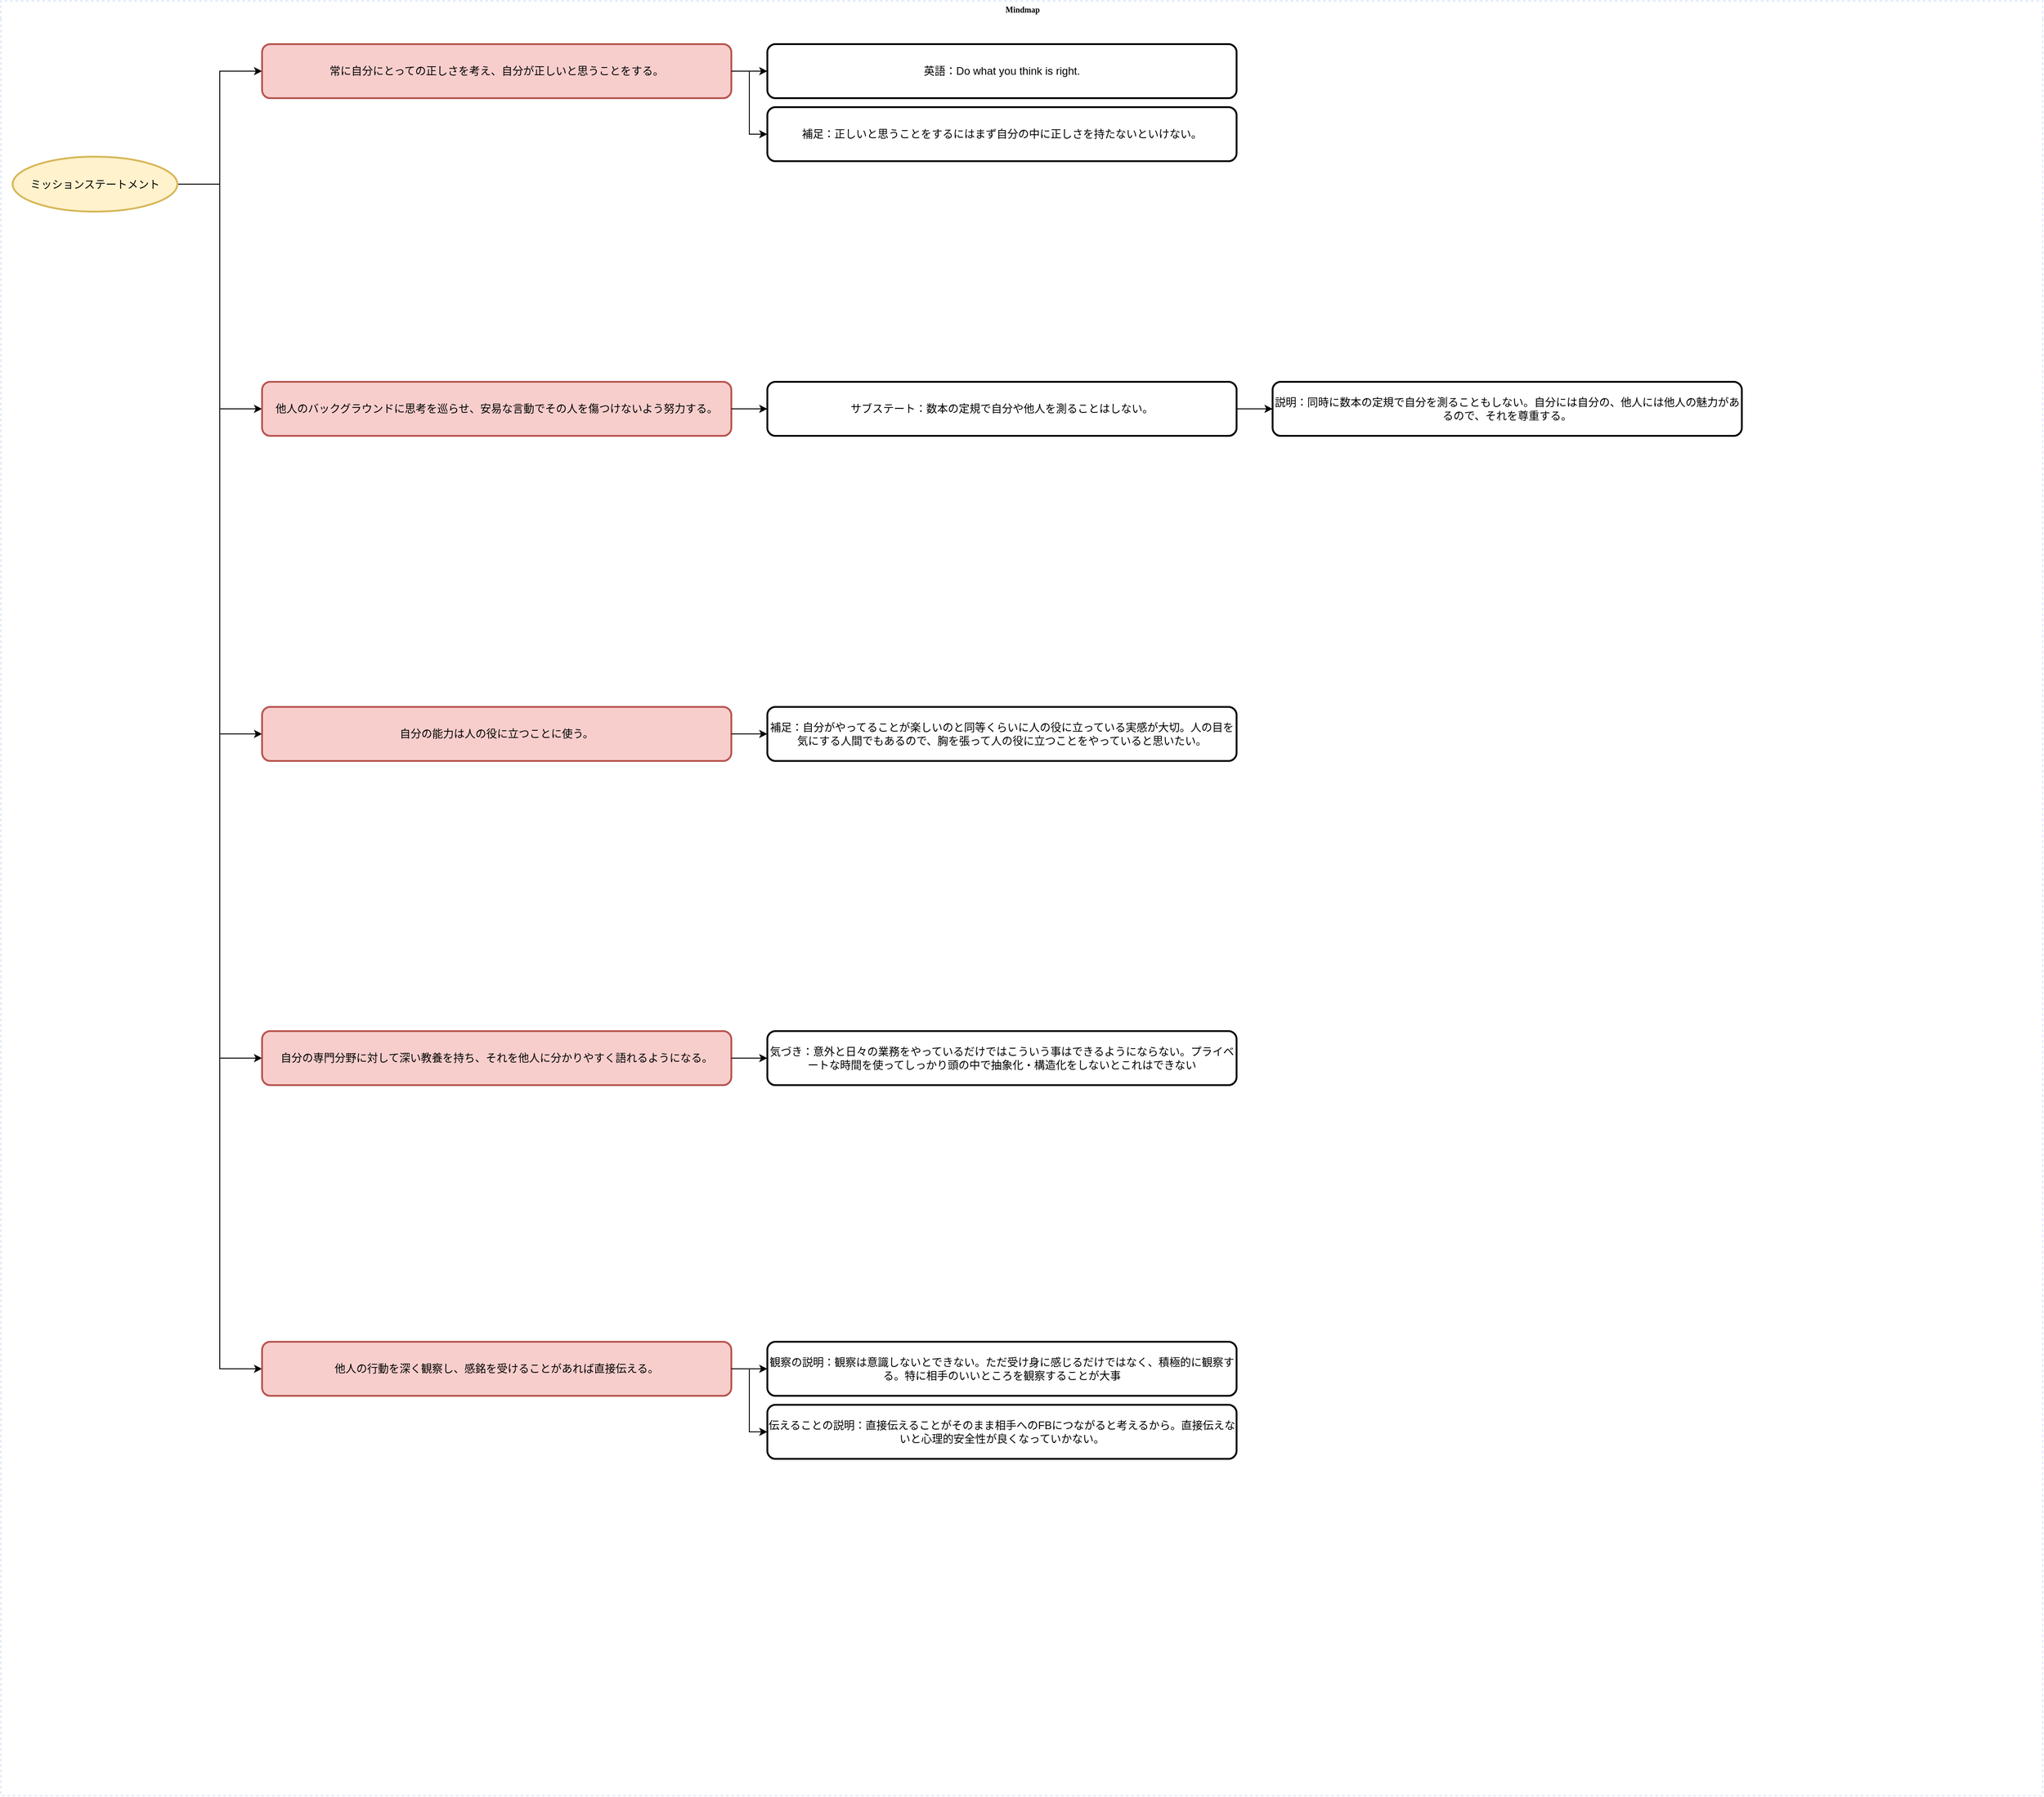 <mxfile border="50" scale="3" compressed="false" locked="false" version="25.0.3">
  <diagram name="Blank" id="YmL12bMKpDGza6XwsDPr">
    <mxGraphModel dx="1687" dy="1268" grid="0" gridSize="10" guides="1" tooltips="1" connect="1" arrows="1" fold="1" page="0" pageScale="1" pageWidth="827" pageHeight="1169" background="none" math="1" shadow="0">
      <root>
        <mxCell id="X5NqExCQtvZxIxQ7pmgY-0" />
        <mxCell id="1" parent="X5NqExCQtvZxIxQ7pmgY-0" />
        <mxCell id="Gr0Zq-AI6Quabplr0KPa-179" value="Mindmap" style="swimlane;html=1;startSize=20;horizontal=1;containerType=tree;labelBackgroundColor=none;strokeColor=#D4E1F5;strokeWidth=1;fillColor=none;fontFamily=Comic Sans MS;fontSize=9;swimlaneLine=0;dashed=1;collapsible=0;" parent="1" vertex="1">
          <mxGeometry x="26" y="-101" width="2267" height="1993" as="geometry" />
        </mxCell>
        <mxCell id="Q0ax3xpyjp7CQq7zGS4t-4" style="edgeStyle=orthogonalEdgeStyle;rounded=0;orthogonalLoop=1;jettySize=auto;html=1;entryX=0;entryY=0.5;entryDx=0;entryDy=0;" edge="1" parent="Gr0Zq-AI6Quabplr0KPa-179" source="Gr0Zq-AI6Quabplr0KPa-180" target="Q0ax3xpyjp7CQq7zGS4t-3">
          <mxGeometry relative="1" as="geometry" />
        </mxCell>
        <mxCell id="Q0ax3xpyjp7CQq7zGS4t-16" style="edgeStyle=orthogonalEdgeStyle;rounded=0;orthogonalLoop=1;jettySize=auto;html=1;entryX=0;entryY=0.5;entryDx=0;entryDy=0;" edge="1" parent="Gr0Zq-AI6Quabplr0KPa-179" source="Gr0Zq-AI6Quabplr0KPa-180" target="Q0ax3xpyjp7CQq7zGS4t-15">
          <mxGeometry relative="1" as="geometry" />
        </mxCell>
        <mxCell id="Q0ax3xpyjp7CQq7zGS4t-19" style="edgeStyle=orthogonalEdgeStyle;rounded=0;orthogonalLoop=1;jettySize=auto;html=1;entryX=0;entryY=0.5;entryDx=0;entryDy=0;" edge="1" parent="Gr0Zq-AI6Quabplr0KPa-179" source="Gr0Zq-AI6Quabplr0KPa-180" target="Q0ax3xpyjp7CQq7zGS4t-17">
          <mxGeometry relative="1" as="geometry" />
        </mxCell>
        <mxCell id="Q0ax3xpyjp7CQq7zGS4t-20" style="edgeStyle=orthogonalEdgeStyle;rounded=0;orthogonalLoop=1;jettySize=auto;html=1;entryX=0;entryY=0.5;entryDx=0;entryDy=0;" edge="1" parent="Gr0Zq-AI6Quabplr0KPa-179" source="Gr0Zq-AI6Quabplr0KPa-180" target="Q0ax3xpyjp7CQq7zGS4t-18">
          <mxGeometry relative="1" as="geometry" />
        </mxCell>
        <mxCell id="Q0ax3xpyjp7CQq7zGS4t-22" style="edgeStyle=orthogonalEdgeStyle;rounded=0;orthogonalLoop=1;jettySize=auto;html=1;entryX=0;entryY=0.5;entryDx=0;entryDy=0;" edge="1" parent="Gr0Zq-AI6Quabplr0KPa-179" source="Gr0Zq-AI6Quabplr0KPa-180" target="Q0ax3xpyjp7CQq7zGS4t-21">
          <mxGeometry relative="1" as="geometry" />
        </mxCell>
        <mxCell id="Gr0Zq-AI6Quabplr0KPa-180" value="&lt;font face=&quot;Comic Sans MS&quot;&gt;ミッションステートメント&lt;/font&gt;" style="ellipse;whiteSpace=wrap;html=1;align=center;container=1;recursiveResize=0;treeFolding=1;strokeWidth=2;fillColor=#fff2cc;strokeColor=#d6b656;" parent="Gr0Zq-AI6Quabplr0KPa-179" vertex="1" collapsed="1">
          <mxGeometry x="13" y="173" width="183" height="61" as="geometry" />
        </mxCell>
        <mxCell id="Q0ax3xpyjp7CQq7zGS4t-3" value="他人のバックグラウンドに思考を巡らせ、安易な言動でその人を傷つけないよう努力する。" style="rounded=1;whiteSpace=wrap;html=1;strokeWidth=2;fillColor=#f8cecc;strokeColor=#b85450;" vertex="1" parent="Gr0Zq-AI6Quabplr0KPa-179">
          <mxGeometry x="290" y="423" width="521" height="60" as="geometry" />
        </mxCell>
        <mxCell id="Q0ax3xpyjp7CQq7zGS4t-15" value="自分の能力は人の役に立つことに使う。" style="rounded=1;whiteSpace=wrap;html=1;strokeWidth=2;fillColor=#f8cecc;strokeColor=#b85450;" vertex="1" parent="Gr0Zq-AI6Quabplr0KPa-179">
          <mxGeometry x="290" y="784" width="521" height="60" as="geometry" />
        </mxCell>
        <mxCell id="Q0ax3xpyjp7CQq7zGS4t-17" value="自分の専門分野に対して深い教養を持ち、それを他人に分かりやすく語れるようになる。" style="rounded=1;whiteSpace=wrap;html=1;strokeWidth=2;fillColor=#f8cecc;strokeColor=#b85450;" vertex="1" parent="Gr0Zq-AI6Quabplr0KPa-179">
          <mxGeometry x="290" y="1144" width="521" height="60" as="geometry" />
        </mxCell>
        <mxCell id="Q0ax3xpyjp7CQq7zGS4t-18" value="他人の行動を深く観察し、感銘を受けることがあれば直接伝える。" style="rounded=1;whiteSpace=wrap;html=1;strokeWidth=2;fillColor=#f8cecc;strokeColor=#b85450;" vertex="1" parent="Gr0Zq-AI6Quabplr0KPa-179">
          <mxGeometry x="290" y="1489" width="521" height="60" as="geometry" />
        </mxCell>
        <mxCell id="Q0ax3xpyjp7CQq7zGS4t-21" value="常に自分にとっての正しさを考え、自分が正しいと思うことをする。" style="rounded=1;whiteSpace=wrap;html=1;strokeWidth=2;fillColor=#f8cecc;strokeColor=#b85450;" vertex="1" parent="Gr0Zq-AI6Quabplr0KPa-179">
          <mxGeometry x="290" y="48" width="521" height="60" as="geometry" />
        </mxCell>
        <mxCell id="Q0ax3xpyjp7CQq7zGS4t-26" style="edgeStyle=orthogonalEdgeStyle;rounded=0;orthogonalLoop=1;jettySize=auto;html=1;entryX=0;entryY=0.5;entryDx=0;entryDy=0;" edge="1" target="Q0ax3xpyjp7CQq7zGS4t-27" source="Q0ax3xpyjp7CQq7zGS4t-21" parent="Gr0Zq-AI6Quabplr0KPa-179">
          <mxGeometry relative="1" as="geometry">
            <mxPoint x="222" y="233" as="sourcePoint" />
          </mxGeometry>
        </mxCell>
        <mxCell id="Q0ax3xpyjp7CQq7zGS4t-27" value="英語：Do what you think is right." style="rounded=1;whiteSpace=wrap;html=1;strokeWidth=2;" vertex="1" parent="Gr0Zq-AI6Quabplr0KPa-179">
          <mxGeometry x="851" y="48" width="521" height="60" as="geometry" />
        </mxCell>
        <mxCell id="Q0ax3xpyjp7CQq7zGS4t-28" style="edgeStyle=orthogonalEdgeStyle;rounded=0;orthogonalLoop=1;jettySize=auto;html=1;entryX=0;entryY=0.5;entryDx=0;entryDy=0;" edge="1" target="Q0ax3xpyjp7CQq7zGS4t-29" source="Q0ax3xpyjp7CQq7zGS4t-3" parent="Gr0Zq-AI6Quabplr0KPa-179">
          <mxGeometry relative="1" as="geometry">
            <mxPoint x="222" y="233" as="sourcePoint" />
          </mxGeometry>
        </mxCell>
        <mxCell id="Q0ax3xpyjp7CQq7zGS4t-29" value="サブステート：数本の定規で自分や他人を測ることはしない。" style="rounded=1;whiteSpace=wrap;html=1;strokeWidth=2;" vertex="1" parent="Gr0Zq-AI6Quabplr0KPa-179">
          <mxGeometry x="851" y="423" width="521" height="60" as="geometry" />
        </mxCell>
        <mxCell id="Q0ax3xpyjp7CQq7zGS4t-30" style="edgeStyle=orthogonalEdgeStyle;rounded=0;orthogonalLoop=1;jettySize=auto;html=1;entryX=0;entryY=0.5;entryDx=0;entryDy=0;" edge="1" target="Q0ax3xpyjp7CQq7zGS4t-31" source="Q0ax3xpyjp7CQq7zGS4t-15" parent="Gr0Zq-AI6Quabplr0KPa-179">
          <mxGeometry relative="1" as="geometry">
            <mxPoint x="222" y="233" as="sourcePoint" />
          </mxGeometry>
        </mxCell>
        <mxCell id="Q0ax3xpyjp7CQq7zGS4t-31" value="補足：自分がやってることが楽しいのと同等くらいに人の役に立っている実感が大切。人の目を気にする人間でもあるので、胸を張って人の役に立つことをやっていると思いたい。" style="rounded=1;whiteSpace=wrap;html=1;strokeWidth=2;" vertex="1" parent="Gr0Zq-AI6Quabplr0KPa-179">
          <mxGeometry x="851" y="784" width="521" height="60" as="geometry" />
        </mxCell>
        <mxCell id="Q0ax3xpyjp7CQq7zGS4t-33" style="edgeStyle=orthogonalEdgeStyle;rounded=0;orthogonalLoop=1;jettySize=auto;html=1;entryX=0;entryY=0.5;entryDx=0;entryDy=0;" edge="1" target="Q0ax3xpyjp7CQq7zGS4t-34" source="Q0ax3xpyjp7CQq7zGS4t-17" parent="Gr0Zq-AI6Quabplr0KPa-179">
          <mxGeometry relative="1" as="geometry">
            <mxPoint x="222" y="233" as="sourcePoint" />
          </mxGeometry>
        </mxCell>
        <mxCell id="Q0ax3xpyjp7CQq7zGS4t-34" value="気づき：意外と日々の業務をやっているだけではこういう事はできるようにならない。プライベートな時間を使ってしっかり頭の中で抽象化・構造化をしないとこれはできない" style="rounded=1;whiteSpace=wrap;html=1;strokeWidth=2;" vertex="1" parent="Gr0Zq-AI6Quabplr0KPa-179">
          <mxGeometry x="851" y="1144" width="521" height="60" as="geometry" />
        </mxCell>
        <mxCell id="Q0ax3xpyjp7CQq7zGS4t-35" style="edgeStyle=orthogonalEdgeStyle;rounded=0;orthogonalLoop=1;jettySize=auto;html=1;entryX=0;entryY=0.5;entryDx=0;entryDy=0;" edge="1" target="Q0ax3xpyjp7CQq7zGS4t-36" source="Q0ax3xpyjp7CQq7zGS4t-18" parent="Gr0Zq-AI6Quabplr0KPa-179">
          <mxGeometry relative="1" as="geometry">
            <mxPoint x="222" y="233" as="sourcePoint" />
          </mxGeometry>
        </mxCell>
        <mxCell id="Q0ax3xpyjp7CQq7zGS4t-36" value="観察の説明：観察は意識しないとできない。ただ受け身に感じるだけではなく、積極的に観察する。特に相手のいいところを観察することが大事" style="rounded=1;whiteSpace=wrap;html=1;strokeWidth=2;" vertex="1" parent="Gr0Zq-AI6Quabplr0KPa-179">
          <mxGeometry x="851" y="1489" width="521" height="60" as="geometry" />
        </mxCell>
        <mxCell id="Q0ax3xpyjp7CQq7zGS4t-39" style="edgeStyle=orthogonalEdgeStyle;rounded=0;orthogonalLoop=1;jettySize=auto;html=1;entryX=0;entryY=0.5;entryDx=0;entryDy=0;" edge="1" target="Q0ax3xpyjp7CQq7zGS4t-40" source="Q0ax3xpyjp7CQq7zGS4t-18" parent="Gr0Zq-AI6Quabplr0KPa-179">
          <mxGeometry relative="1" as="geometry">
            <mxPoint x="222" y="233" as="sourcePoint" />
          </mxGeometry>
        </mxCell>
        <mxCell id="Q0ax3xpyjp7CQq7zGS4t-40" value="伝えることの説明：直接伝えることがそのまま相手へのFBにつながると考えるから。直接伝えないと心理的安全性が良くなっていかない。" style="rounded=1;whiteSpace=wrap;html=1;strokeWidth=2;" vertex="1" parent="Gr0Zq-AI6Quabplr0KPa-179">
          <mxGeometry x="851" y="1559" width="521" height="60" as="geometry" />
        </mxCell>
        <mxCell id="Q0ax3xpyjp7CQq7zGS4t-41" style="edgeStyle=orthogonalEdgeStyle;rounded=0;orthogonalLoop=1;jettySize=auto;html=1;entryX=0;entryY=0.5;entryDx=0;entryDy=0;" edge="1" target="Q0ax3xpyjp7CQq7zGS4t-42" source="Q0ax3xpyjp7CQq7zGS4t-21" parent="Gr0Zq-AI6Quabplr0KPa-179">
          <mxGeometry relative="1" as="geometry">
            <mxPoint x="222" y="232" as="sourcePoint" />
          </mxGeometry>
        </mxCell>
        <mxCell id="Q0ax3xpyjp7CQq7zGS4t-42" value="補足：正しいと思うことをするにはまず自分の中に正しさを持たないといけない。" style="rounded=1;whiteSpace=wrap;html=1;strokeWidth=2;" vertex="1" parent="Gr0Zq-AI6Quabplr0KPa-179">
          <mxGeometry x="851" y="118" width="521" height="60" as="geometry" />
        </mxCell>
        <mxCell id="Q0ax3xpyjp7CQq7zGS4t-45" style="edgeStyle=orthogonalEdgeStyle;rounded=0;orthogonalLoop=1;jettySize=auto;html=1;entryX=0;entryY=0.5;entryDx=0;entryDy=0;" edge="1" target="Q0ax3xpyjp7CQq7zGS4t-46" source="Q0ax3xpyjp7CQq7zGS4t-29" parent="Gr0Zq-AI6Quabplr0KPa-179">
          <mxGeometry relative="1" as="geometry">
            <mxPoint x="837" y="352" as="sourcePoint" />
          </mxGeometry>
        </mxCell>
        <mxCell id="Q0ax3xpyjp7CQq7zGS4t-46" value="説明：同時に数本の定規で自分を測ることもしない。自分には自分の、他人には他人の魅力があるので、それを尊重する。" style="rounded=1;whiteSpace=wrap;html=1;strokeWidth=2;" vertex="1" parent="Gr0Zq-AI6Quabplr0KPa-179">
          <mxGeometry x="1412" y="423" width="521" height="60" as="geometry" />
        </mxCell>
      </root>
    </mxGraphModel>
  </diagram>
</mxfile>

